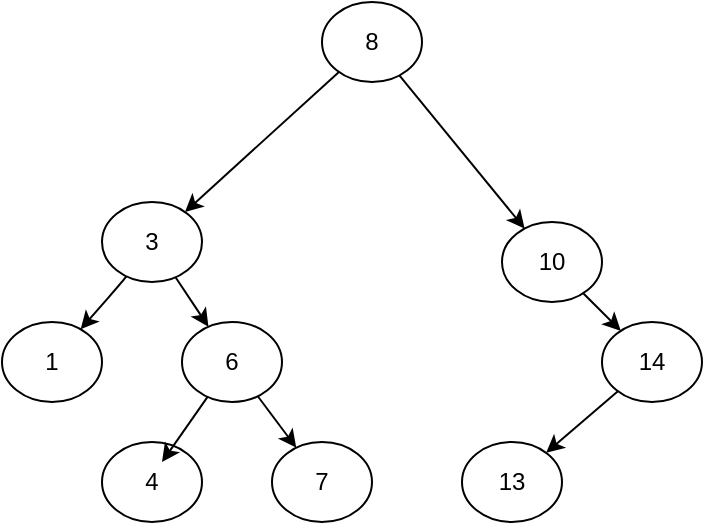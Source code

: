 <mxfile version="12.2.4" pages="1"><diagram id="O5rbaPvhBFxetJdFOun3" name="Page-1"><mxGraphModel dx="348" dy="283" grid="1" gridSize="10" guides="1" tooltips="1" connect="1" arrows="1" fold="1" page="1" pageScale="1" pageWidth="827" pageHeight="1169" math="0" shadow="0"><root><mxCell id="0"/><mxCell id="1" parent="0"/><mxCell id="2" value="8" style="ellipse;whiteSpace=wrap;html=1;" parent="1" vertex="1"><mxGeometry x="230" y="50" width="50" height="40" as="geometry"/></mxCell><mxCell id="4" value="3" style="ellipse;whiteSpace=wrap;html=1;" parent="1" vertex="1"><mxGeometry x="120" y="150" width="50" height="40" as="geometry"/></mxCell><mxCell id="5" value="10" style="ellipse;whiteSpace=wrap;html=1;" parent="1" vertex="1"><mxGeometry x="320" y="160" width="50" height="40" as="geometry"/></mxCell><mxCell id="6" value="1" style="ellipse;whiteSpace=wrap;html=1;" parent="1" vertex="1"><mxGeometry x="70" y="210" width="50" height="40" as="geometry"/></mxCell><mxCell id="7" value="6" style="ellipse;whiteSpace=wrap;html=1;" parent="1" vertex="1"><mxGeometry x="160" y="210" width="50" height="40" as="geometry"/></mxCell><mxCell id="9" value="" style="endArrow=classic;html=1;" parent="1" source="2" target="4" edge="1"><mxGeometry width="50" height="50" relative="1" as="geometry"><mxPoint x="130" y="280" as="sourcePoint"/><mxPoint x="180" y="230" as="targetPoint"/></mxGeometry></mxCell><mxCell id="10" value="" style="endArrow=classic;html=1;" parent="1" source="4" target="6" edge="1"><mxGeometry width="50" height="50" relative="1" as="geometry"><mxPoint x="191.088" y="136.617" as="sourcePoint"/><mxPoint x="168.868" y="163.359" as="targetPoint"/><Array as="points"><mxPoint x="130" y="190"/></Array></mxGeometry></mxCell><mxCell id="11" value="" style="endArrow=classic;html=1;" parent="1" source="4" target="7" edge="1"><mxGeometry width="50" height="50" relative="1" as="geometry"><mxPoint x="201.088" y="146.617" as="sourcePoint"/><mxPoint x="178.868" y="173.359" as="targetPoint"/></mxGeometry></mxCell><mxCell id="13" value="" style="endArrow=classic;html=1;" parent="1" source="2" target="5" edge="1"><mxGeometry width="50" height="50" relative="1" as="geometry"><mxPoint x="271" y="110" as="sourcePoint"/><mxPoint x="248.868" y="143.359" as="targetPoint"/></mxGeometry></mxCell><mxCell id="14" value="14" style="ellipse;whiteSpace=wrap;html=1;" parent="1" vertex="1"><mxGeometry x="370" y="210" width="50" height="40" as="geometry"/></mxCell><mxCell id="15" value="" style="endArrow=classic;html=1;" parent="1" source="5" target="14" edge="1"><mxGeometry width="50" height="50" relative="1" as="geometry"><mxPoint x="50" y="330" as="sourcePoint"/><mxPoint x="100" y="280" as="targetPoint"/></mxGeometry></mxCell><mxCell id="16" value="4" style="ellipse;whiteSpace=wrap;html=1;" parent="1" vertex="1"><mxGeometry x="120" y="270" width="50" height="40" as="geometry"/></mxCell><mxCell id="17" value="" style="endArrow=classic;html=1;" parent="1" source="7" edge="1"><mxGeometry width="50" height="50" relative="1" as="geometry"><mxPoint x="70" y="380" as="sourcePoint"/><mxPoint x="150" y="280" as="targetPoint"/></mxGeometry></mxCell><mxCell id="18" value="7" style="ellipse;whiteSpace=wrap;html=1;" parent="1" vertex="1"><mxGeometry x="205" y="270" width="50" height="40" as="geometry"/></mxCell><mxCell id="19" value="" style="endArrow=classic;html=1;" parent="1" source="7" target="18" edge="1"><mxGeometry width="50" height="50" relative="1" as="geometry"><mxPoint x="70" y="380" as="sourcePoint"/><mxPoint x="120" y="330" as="targetPoint"/></mxGeometry></mxCell><mxCell id="20" value="13" style="ellipse;whiteSpace=wrap;html=1;" parent="1" vertex="1"><mxGeometry x="300" y="270" width="50" height="40" as="geometry"/></mxCell><mxCell id="21" value="" style="endArrow=classic;html=1;" parent="1" source="14" target="20" edge="1"><mxGeometry width="50" height="50" relative="1" as="geometry"><mxPoint x="70" y="380" as="sourcePoint"/><mxPoint x="120" y="330" as="targetPoint"/></mxGeometry></mxCell></root></mxGraphModel></diagram></mxfile>